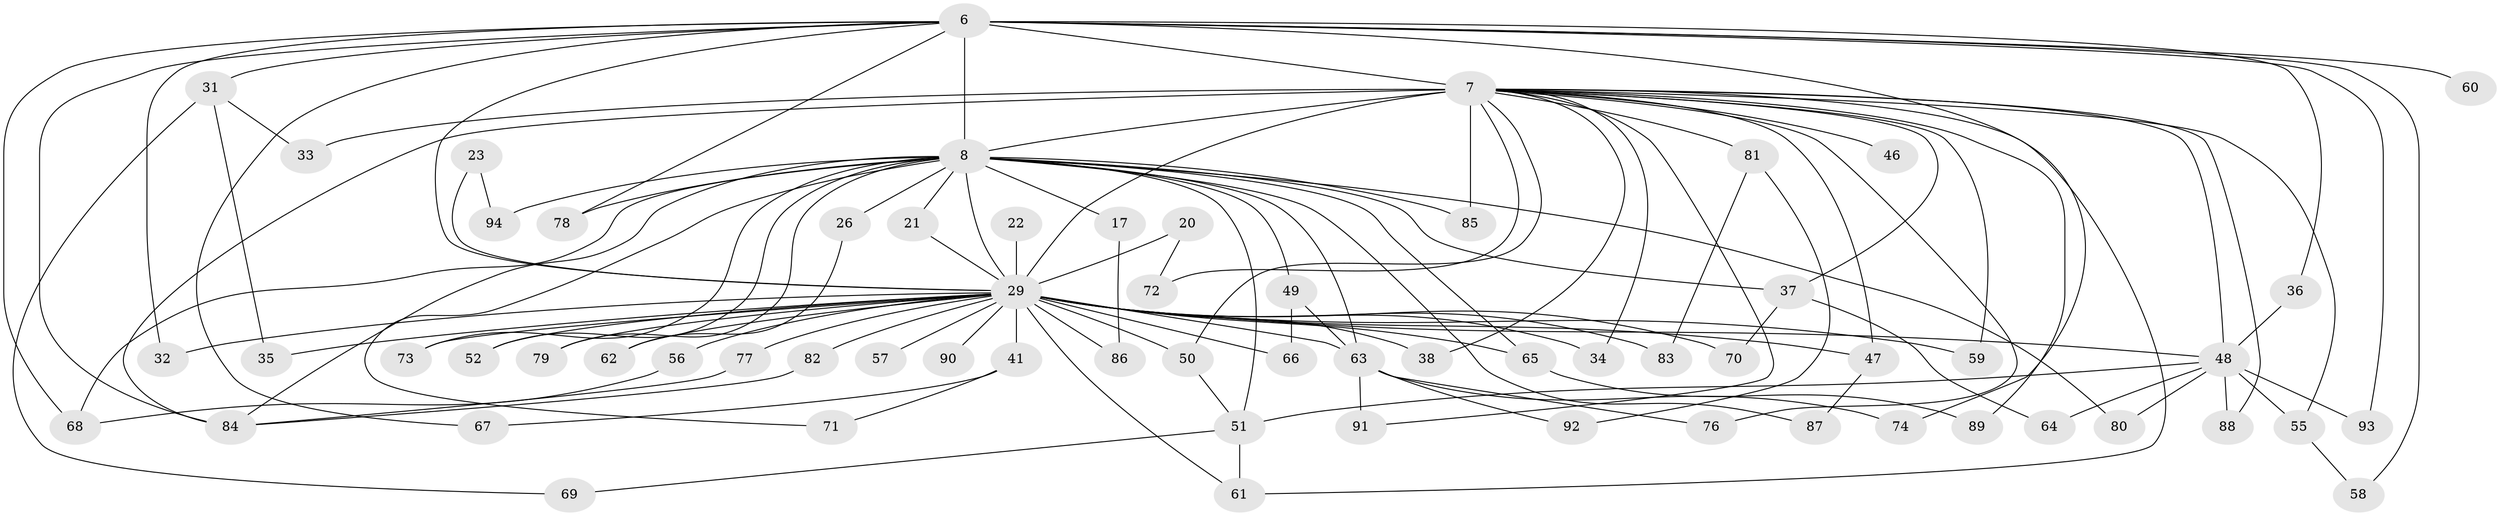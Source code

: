 // original degree distribution, {24: 0.010638297872340425, 18: 0.031914893617021274, 22: 0.010638297872340425, 14: 0.010638297872340425, 20: 0.010638297872340425, 19: 0.010638297872340425, 26: 0.010638297872340425, 21: 0.010638297872340425, 3: 0.22340425531914893, 5: 0.031914893617021274, 4: 0.0851063829787234, 10: 0.010638297872340425, 2: 0.5319148936170213, 6: 0.010638297872340425}
// Generated by graph-tools (version 1.1) at 2025/49/03/04/25 21:49:20]
// undirected, 65 vertices, 119 edges
graph export_dot {
graph [start="1"]
  node [color=gray90,style=filled];
  6 [super="+4"];
  7 [super="+3"];
  8 [super="+5"];
  17;
  20;
  21;
  22;
  23;
  26;
  29 [super="+25+10"];
  31;
  32;
  33;
  34 [super="+28+30"];
  35;
  36;
  37;
  38;
  41;
  46;
  47;
  48 [super="+39"];
  49;
  50 [super="+45"];
  51 [super="+24"];
  52;
  55;
  56;
  57;
  58;
  59;
  60;
  61 [super="+40"];
  62;
  63 [super="+42+16+43"];
  64;
  65;
  66;
  67;
  68 [super="+53"];
  69;
  70;
  71;
  72;
  73 [super="+54"];
  74;
  76;
  77;
  78;
  79;
  80;
  81 [super="+75"];
  82;
  83;
  84 [super="+13+18+44"];
  85;
  86;
  87;
  88;
  89;
  90;
  91;
  92;
  93;
  94;
  6 -- 7 [weight=4];
  6 -- 8 [weight=6];
  6 -- 31 [weight=2];
  6 -- 32;
  6 -- 58;
  6 -- 60 [weight=2];
  6 -- 67;
  6 -- 74;
  6 -- 78;
  6 -- 36;
  6 -- 93;
  6 -- 68;
  6 -- 84;
  6 -- 29 [weight=7];
  7 -- 8 [weight=6];
  7 -- 37;
  7 -- 38;
  7 -- 46 [weight=2];
  7 -- 50;
  7 -- 76;
  7 -- 81 [weight=3];
  7 -- 91;
  7 -- 72;
  7 -- 85;
  7 -- 88;
  7 -- 89;
  7 -- 33;
  7 -- 47;
  7 -- 55;
  7 -- 59;
  7 -- 48;
  7 -- 84 [weight=2];
  7 -- 29 [weight=6];
  7 -- 61;
  7 -- 34;
  8 -- 17 [weight=2];
  8 -- 51 [weight=2];
  8 -- 68 [weight=2];
  8 -- 73 [weight=2];
  8 -- 78;
  8 -- 94;
  8 -- 65;
  8 -- 71;
  8 -- 79;
  8 -- 80;
  8 -- 21;
  8 -- 85;
  8 -- 87;
  8 -- 26 [weight=2];
  8 -- 37;
  8 -- 49;
  8 -- 52;
  8 -- 84;
  8 -- 29 [weight=10];
  8 -- 63 [weight=3];
  17 -- 86;
  20 -- 72;
  20 -- 29 [weight=2];
  21 -- 29;
  22 -- 29 [weight=2];
  23 -- 94;
  23 -- 29;
  26 -- 62;
  29 -- 32;
  29 -- 35;
  29 -- 38;
  29 -- 41 [weight=2];
  29 -- 47;
  29 -- 48 [weight=3];
  29 -- 52;
  29 -- 56;
  29 -- 57 [weight=2];
  29 -- 59;
  29 -- 61;
  29 -- 62;
  29 -- 63 [weight=5];
  29 -- 65;
  29 -- 66;
  29 -- 70;
  29 -- 73;
  29 -- 77;
  29 -- 79;
  29 -- 82;
  29 -- 83;
  29 -- 86;
  29 -- 90 [weight=2];
  29 -- 34 [weight=3];
  29 -- 50;
  31 -- 33;
  31 -- 35;
  31 -- 69;
  36 -- 48;
  37 -- 64;
  37 -- 70;
  41 -- 67;
  41 -- 71;
  47 -- 87;
  48 -- 64;
  48 -- 80;
  48 -- 51;
  48 -- 55;
  48 -- 88;
  48 -- 93;
  49 -- 66;
  49 -- 63;
  50 -- 51;
  51 -- 69;
  51 -- 61;
  55 -- 58;
  56 -- 68;
  63 -- 91;
  63 -- 76;
  63 -- 74;
  63 -- 92;
  65 -- 89;
  77 -- 84;
  81 -- 83;
  81 -- 92;
  82 -- 84;
}
